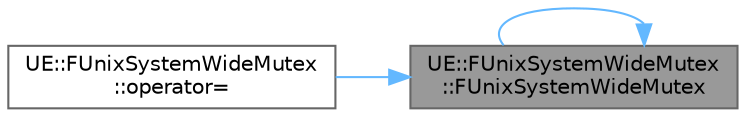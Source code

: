digraph "UE::FUnixSystemWideMutex::FUnixSystemWideMutex"
{
 // INTERACTIVE_SVG=YES
 // LATEX_PDF_SIZE
  bgcolor="transparent";
  edge [fontname=Helvetica,fontsize=10,labelfontname=Helvetica,labelfontsize=10];
  node [fontname=Helvetica,fontsize=10,shape=box,height=0.2,width=0.4];
  rankdir="RL";
  Node1 [id="Node000001",label="UE::FUnixSystemWideMutex\l::FUnixSystemWideMutex",height=0.2,width=0.4,color="gray40", fillcolor="grey60", style="filled", fontcolor="black",tooltip=" "];
  Node1 -> Node1 [id="edge1_Node000001_Node000001",dir="back",color="steelblue1",style="solid",tooltip=" "];
  Node1 -> Node2 [id="edge2_Node000001_Node000002",dir="back",color="steelblue1",style="solid",tooltip=" "];
  Node2 [id="Node000002",label="UE::FUnixSystemWideMutex\l::operator=",height=0.2,width=0.4,color="grey40", fillcolor="white", style="filled",URL="$d4/d35/classUE_1_1FUnixSystemWideMutex.html#a743dd12890d48740e013bb3a503cafea",tooltip=" "];
}
